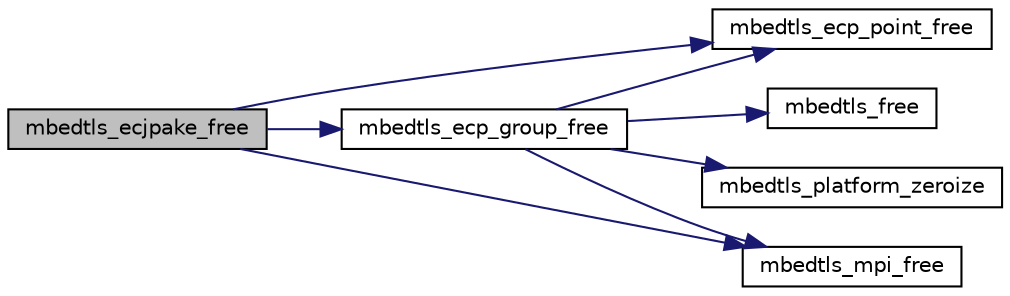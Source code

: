 digraph "mbedtls_ecjpake_free"
{
 // LATEX_PDF_SIZE
  edge [fontname="Helvetica",fontsize="10",labelfontname="Helvetica",labelfontsize="10"];
  node [fontname="Helvetica",fontsize="10",shape=record];
  rankdir="LR";
  Node1 [label="mbedtls_ecjpake_free",height=0.2,width=0.4,color="black", fillcolor="grey75", style="filled", fontcolor="black",tooltip="This clears an ECJPAKE context and frees any embedded data structure."];
  Node1 -> Node2 [color="midnightblue",fontsize="10",style="solid",fontname="Helvetica"];
  Node2 [label="mbedtls_ecp_group_free",height=0.2,width=0.4,color="black", fillcolor="white", style="filled",URL="$d4/d4d/ecp_8c.html#a97b130596caa2844282181082f66cb90",tooltip="This function frees the components of an ECP group."];
  Node2 -> Node3 [color="midnightblue",fontsize="10",style="solid",fontname="Helvetica"];
  Node3 [label="mbedtls_ecp_point_free",height=0.2,width=0.4,color="black", fillcolor="white", style="filled",URL="$d4/d4d/ecp_8c.html#a87004f74814cc59a9ef757aea444098d",tooltip="This function frees the components of a point."];
  Node2 -> Node4 [color="midnightblue",fontsize="10",style="solid",fontname="Helvetica"];
  Node4 [label="mbedtls_free",height=0.2,width=0.4,color="black", fillcolor="white", style="filled",URL="$dc/d3f/platform_8c.html#a5aeffbc9179142d77ef35d3266d5fc4d",tooltip=" "];
  Node2 -> Node5 [color="midnightblue",fontsize="10",style="solid",fontname="Helvetica"];
  Node5 [label="mbedtls_mpi_free",height=0.2,width=0.4,color="black", fillcolor="white", style="filled",URL="$d1/dcc/bignum_8c.html#abffd5d8382cb86c089a1ef2bebb90f9f",tooltip="This function frees the components of an MPI context."];
  Node2 -> Node6 [color="midnightblue",fontsize="10",style="solid",fontname="Helvetica"];
  Node6 [label="mbedtls_platform_zeroize",height=0.2,width=0.4,color="black", fillcolor="white", style="filled",URL="$dd/dde/platform__util_8c.html#aa4e36b2c1c58d8ad89e1e11b6ebea2d9",tooltip="Securely zeroize a buffer."];
  Node1 -> Node3 [color="midnightblue",fontsize="10",style="solid",fontname="Helvetica"];
  Node1 -> Node5 [color="midnightblue",fontsize="10",style="solid",fontname="Helvetica"];
}
